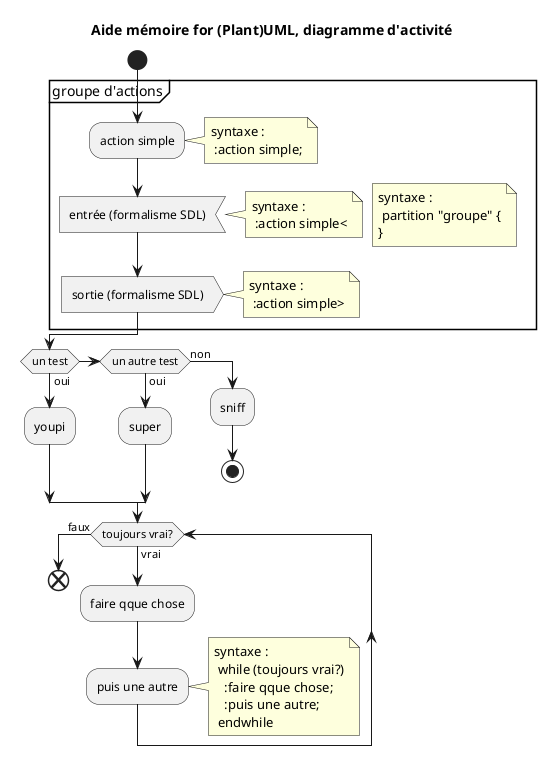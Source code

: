 @startuml

    title Aide mémoire for (Plant)UML, diagramme d'activité

    start

    partition "groupe d'actions" {
        note right : syntaxe : \n partition "groupe" {\n}
        :action simple;
        note right : syntaxe : \n :action simple;
        :entrée (formalisme SDL)<
        note right : syntaxe : \n :action simple<
        :sortie (formalisme SDL)>
        note right : syntaxe : \n :action simple>
    }

    if (un test) then (oui)
      :youpi;
    elseif (un autre test) then (oui)
      :super;
    else (non)
      :sniff;
      stop
    endif
    note right
        syntaxe :
         if (un test) then (oui)
         else (non)
         endif
    end note


    while (toujours vrai?) is (vrai)
      :faire qque chose;
      :puis une autre;
    endwhile (faux)

    note right
        syntaxe :
         while (toujours vrai?)
           :faire qque chose;
           :puis une autre;
         endwhile
    end note

    end


@enduml

